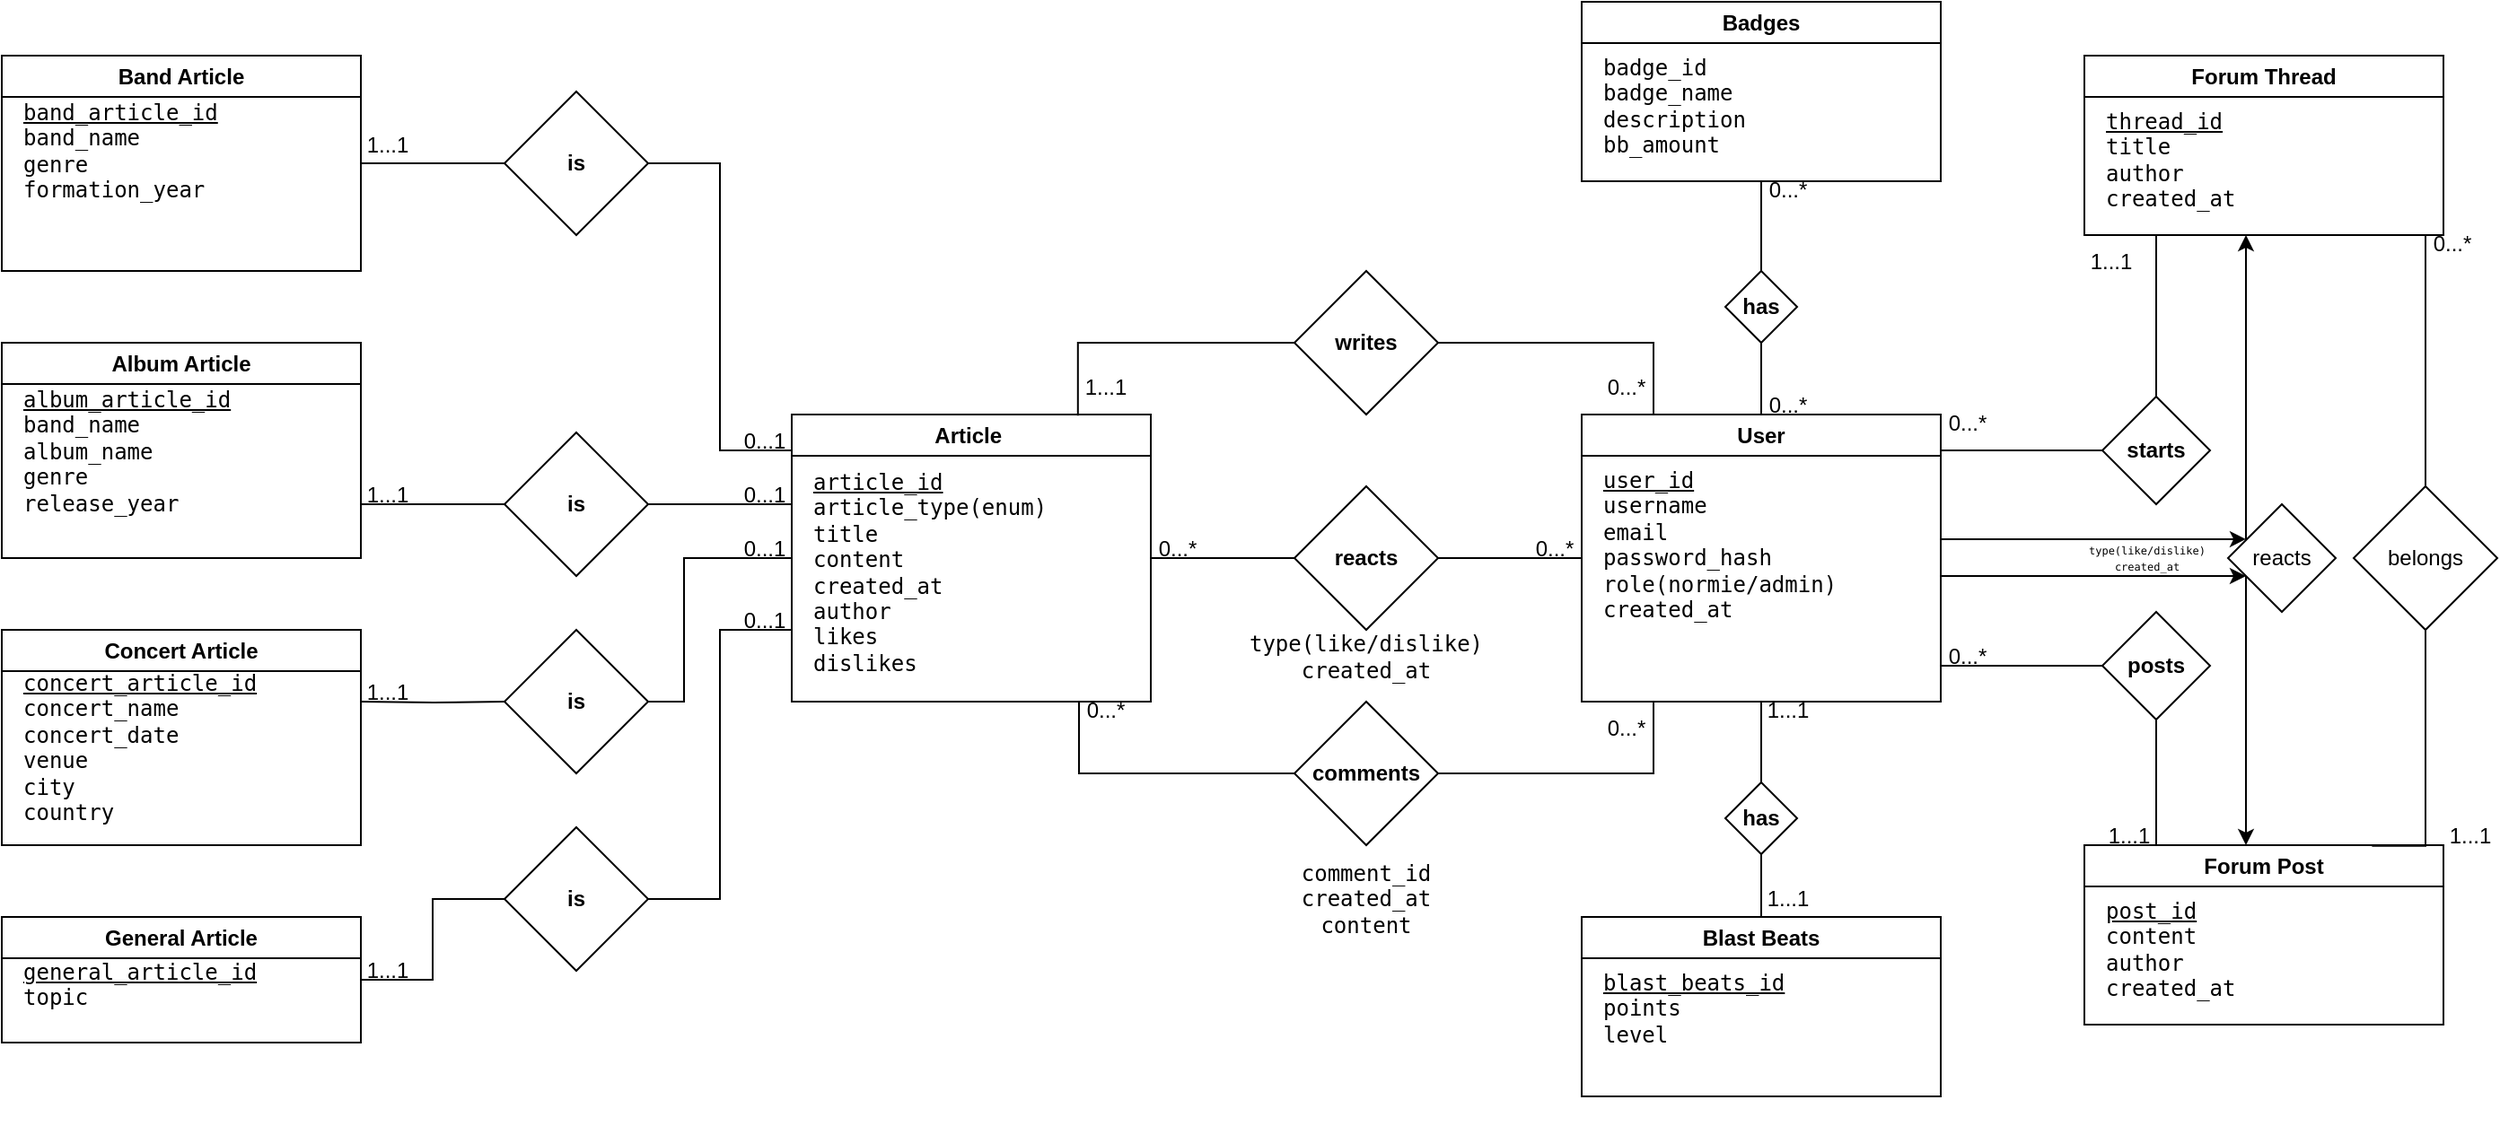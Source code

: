 <mxfile version="26.0.9">
  <diagram id="R2lEEEUBdFMjLlhIrx00" name="Page-1">
    <mxGraphModel dx="799" dy="484" grid="1" gridSize="10" guides="1" tooltips="1" connect="1" arrows="1" fold="1" page="1" pageScale="1" pageWidth="850" pageHeight="1100" math="0" shadow="0" extFonts="Permanent Marker^https://fonts.googleapis.com/css?family=Permanent+Marker">
      <root>
        <mxCell id="0" />
        <mxCell id="1" parent="0" />
        <mxCell id="lV51pXXIaA325RROSEWD-4" value="" style="group" parent="1" vertex="1" connectable="0">
          <mxGeometry x="480" y="240" width="200" height="160" as="geometry" />
        </mxCell>
        <mxCell id="lV51pXXIaA325RROSEWD-1" value="Article&amp;nbsp;" style="swimlane;whiteSpace=wrap;html=1;" parent="lV51pXXIaA325RROSEWD-4" vertex="1">
          <mxGeometry width="200" height="160" as="geometry" />
        </mxCell>
        <mxCell id="lV51pXXIaA325RROSEWD-3" value="&lt;u&gt;&lt;font face=&quot;monospace&quot;&gt;article_id&lt;br&gt;&lt;/font&gt;&lt;/u&gt;&lt;span style=&quot;font-family: monospace;&quot;&gt;article_type(enum)&lt;/span&gt;&lt;br style=&quot;font-family: monospace;&quot;&gt;&lt;div&gt;&lt;code data-end=&quot;458&quot; data-start=&quot;451&quot;&gt;&lt;font face=&quot;monospace&quot;&gt;title&lt;br&gt;&lt;/font&gt;&lt;/code&gt;&lt;code data-end=&quot;482&quot; data-start=&quot;473&quot;&gt;content&lt;br&gt;&lt;/code&gt;&lt;code data-end=&quot;506&quot; data-start=&quot;494&quot;&gt;created_at&lt;br&gt;&lt;/code&gt;&lt;font style=&quot;&quot; face=&quot;monospace&quot;&gt;author&lt;br&gt;likes&lt;br&gt;dislikes&lt;/font&gt;&lt;/div&gt;&lt;div&gt;&lt;font style=&quot;&quot; face=&quot;monospace&quot;&gt;&lt;br&gt;&lt;br&gt;&lt;/font&gt;&lt;/div&gt;" style="text;html=1;align=left;verticalAlign=top;whiteSpace=wrap;rounded=0;" parent="lV51pXXIaA325RROSEWD-1" vertex="1">
          <mxGeometry x="10" y="24" width="180" height="128" as="geometry" />
        </mxCell>
        <mxCell id="lV51pXXIaA325RROSEWD-8" value="" style="group" parent="1" vertex="1" connectable="0">
          <mxGeometry x="40" y="40" width="200" height="120" as="geometry" />
        </mxCell>
        <mxCell id="lV51pXXIaA325RROSEWD-9" value="Band Article" style="swimlane;whiteSpace=wrap;html=1;" parent="lV51pXXIaA325RROSEWD-8" vertex="1">
          <mxGeometry width="200" height="120.0" as="geometry" />
        </mxCell>
        <mxCell id="lV51pXXIaA325RROSEWD-10" value="&lt;u&gt;&lt;font face=&quot;monospace&quot;&gt;band_article_id&lt;br&gt;&lt;/font&gt;&lt;/u&gt;&lt;div&gt;&lt;code data-end=&quot;458&quot; data-start=&quot;451&quot;&gt;&lt;font face=&quot;monospace&quot;&gt;band_name&lt;br&gt;&lt;/font&gt;&lt;/code&gt;&lt;code data-end=&quot;482&quot; data-start=&quot;473&quot;&gt;genre&lt;br&gt;&lt;/code&gt;&lt;code data-end=&quot;506&quot; data-start=&quot;494&quot;&gt;formation_year&lt;br&gt;&lt;/code&gt;&lt;br&gt;&lt;/div&gt;&lt;div&gt;&lt;font style=&quot;&quot; face=&quot;monospace&quot;&gt;&lt;br&gt;&lt;br&gt;&lt;/font&gt;&lt;/div&gt;" style="text;html=1;align=left;verticalAlign=top;whiteSpace=wrap;rounded=0;" parent="lV51pXXIaA325RROSEWD-9" vertex="1">
          <mxGeometry x="10" y="18" width="180" height="91.091" as="geometry" />
        </mxCell>
        <mxCell id="lV51pXXIaA325RROSEWD-14" value="" style="group" parent="1" vertex="1" connectable="0">
          <mxGeometry x="40" y="200" width="200" height="120" as="geometry" />
        </mxCell>
        <mxCell id="lV51pXXIaA325RROSEWD-15" value="Album Article" style="swimlane;whiteSpace=wrap;html=1;" parent="lV51pXXIaA325RROSEWD-14" vertex="1">
          <mxGeometry width="200" height="120" as="geometry" />
        </mxCell>
        <mxCell id="lV51pXXIaA325RROSEWD-16" value="&lt;u&gt;&lt;font face=&quot;monospace&quot;&gt;album_article_id&lt;br&gt;&lt;/font&gt;&lt;/u&gt;&lt;div&gt;&lt;code data-end=&quot;458&quot; data-start=&quot;451&quot;&gt;&lt;font face=&quot;monospace&quot;&gt;band_name&lt;/font&gt;&lt;/code&gt;&lt;/div&gt;&lt;div&gt;&lt;code data-end=&quot;458&quot; data-start=&quot;451&quot;&gt;album_name&lt;font face=&quot;monospace&quot;&gt;&lt;br&gt;&lt;/font&gt;&lt;/code&gt;&lt;code data-end=&quot;482&quot; data-start=&quot;473&quot;&gt;genre&lt;br&gt;&lt;/code&gt;&lt;code data-end=&quot;506&quot; data-start=&quot;494&quot;&gt;release_year&lt;br&gt;&lt;/code&gt;&lt;br&gt;&lt;/div&gt;&lt;div&gt;&lt;font style=&quot;&quot; face=&quot;monospace&quot;&gt;&lt;br&gt;&lt;br&gt;&lt;/font&gt;&lt;/div&gt;" style="text;html=1;align=left;verticalAlign=top;whiteSpace=wrap;rounded=0;" parent="lV51pXXIaA325RROSEWD-15" vertex="1">
          <mxGeometry x="10" y="18" width="160" height="91.09" as="geometry" />
        </mxCell>
        <mxCell id="lV51pXXIaA325RROSEWD-17" value="" style="group" parent="1" vertex="1" connectable="0">
          <mxGeometry x="40" y="360" width="200" height="120" as="geometry" />
        </mxCell>
        <mxCell id="lV51pXXIaA325RROSEWD-18" value="Concert Article" style="swimlane;whiteSpace=wrap;html=1;" parent="lV51pXXIaA325RROSEWD-17" vertex="1">
          <mxGeometry width="200" height="120" as="geometry" />
        </mxCell>
        <mxCell id="lV51pXXIaA325RROSEWD-19" value="&lt;u&gt;&lt;font face=&quot;monospace&quot;&gt;concert_article_id&lt;br&gt;&lt;/font&gt;&lt;/u&gt;&lt;div&gt;&lt;code data-end=&quot;458&quot; data-start=&quot;451&quot;&gt;&lt;font face=&quot;monospace&quot;&gt;concert_name&lt;/font&gt;&lt;/code&gt;&lt;/div&gt;&lt;div&gt;&lt;code data-end=&quot;458&quot; data-start=&quot;451&quot;&gt;concert_date&lt;/code&gt;&lt;code data-end=&quot;482&quot; data-start=&quot;473&quot;&gt;&lt;br&gt;&lt;/code&gt;&lt;code data-end=&quot;506&quot; data-start=&quot;494&quot;&gt;venue&lt;br&gt;city&lt;br&gt;country&lt;br&gt;&lt;/code&gt;&lt;br&gt;&lt;/div&gt;&lt;div&gt;&lt;font style=&quot;&quot; face=&quot;monospace&quot;&gt;&lt;br&gt;&lt;br&gt;&lt;/font&gt;&lt;/div&gt;" style="text;html=1;align=left;verticalAlign=top;whiteSpace=wrap;rounded=0;" parent="lV51pXXIaA325RROSEWD-18" vertex="1">
          <mxGeometry x="10" y="16.2" width="180" height="81.982" as="geometry" />
        </mxCell>
        <mxCell id="lV51pXXIaA325RROSEWD-20" value="" style="group" parent="1" vertex="1" connectable="0">
          <mxGeometry x="40" y="520" width="200" height="110" as="geometry" />
        </mxCell>
        <mxCell id="lV51pXXIaA325RROSEWD-21" value="General Article" style="swimlane;whiteSpace=wrap;html=1;" parent="lV51pXXIaA325RROSEWD-20" vertex="1">
          <mxGeometry width="200" height="70" as="geometry" />
        </mxCell>
        <mxCell id="lV51pXXIaA325RROSEWD-22" value="&lt;u&gt;&lt;font face=&quot;monospace&quot;&gt;general_article_id&lt;br&gt;&lt;/font&gt;&lt;/u&gt;&lt;div&gt;&lt;code data-end=&quot;482&quot; data-start=&quot;473&quot;&gt;topic&lt;br&gt;&lt;/code&gt;&lt;br&gt;&lt;/div&gt;&lt;div&gt;&lt;font style=&quot;&quot; face=&quot;monospace&quot;&gt;&lt;br&gt;&lt;br&gt;&lt;/font&gt;&lt;/div&gt;" style="text;html=1;align=left;verticalAlign=top;whiteSpace=wrap;rounded=0;" parent="lV51pXXIaA325RROSEWD-21" vertex="1">
          <mxGeometry x="10" y="16.5" width="180" height="43.5" as="geometry" />
        </mxCell>
        <mxCell id="lV51pXXIaA325RROSEWD-80" value="" style="edgeStyle=orthogonalEdgeStyle;rounded=0;orthogonalLoop=1;jettySize=auto;html=1;endArrow=none;startFill=0;" parent="1" source="lV51pXXIaA325RROSEWD-6" target="lV51pXXIaA325RROSEWD-79" edge="1">
          <mxGeometry relative="1" as="geometry">
            <Array as="points">
              <mxPoint x="960" y="200" />
            </Array>
          </mxGeometry>
        </mxCell>
        <mxCell id="lV51pXXIaA325RROSEWD-90" value="" style="edgeStyle=orthogonalEdgeStyle;rounded=0;orthogonalLoop=1;jettySize=auto;html=1;endArrow=none;startFill=0;" parent="1" source="lV51pXXIaA325RROSEWD-6" target="lV51pXXIaA325RROSEWD-89" edge="1">
          <mxGeometry relative="1" as="geometry" />
        </mxCell>
        <mxCell id="lV51pXXIaA325RROSEWD-92" value="" style="edgeStyle=orthogonalEdgeStyle;rounded=0;orthogonalLoop=1;jettySize=auto;html=1;entryX=1;entryY=0.5;entryDx=0;entryDy=0;endArrow=none;startFill=0;" parent="1" target="lV51pXXIaA325RROSEWD-91" edge="1">
          <mxGeometry relative="1" as="geometry">
            <mxPoint x="960.003" y="400" as="sourcePoint" />
            <mxPoint x="880" y="440" as="targetPoint" />
            <Array as="points">
              <mxPoint x="960" y="440" />
            </Array>
          </mxGeometry>
        </mxCell>
        <mxCell id="lV51pXXIaA325RROSEWD-109" value="" style="edgeStyle=orthogonalEdgeStyle;rounded=0;orthogonalLoop=1;jettySize=auto;html=1;endArrow=none;startFill=0;" parent="1" edge="1">
          <mxGeometry relative="1" as="geometry">
            <Array as="points">
              <mxPoint x="1190" y="260" />
              <mxPoint x="1190" y="260" />
            </Array>
            <mxPoint x="1120.0" y="260" as="sourcePoint" />
            <mxPoint x="1230.0" y="260" as="targetPoint" />
          </mxGeometry>
        </mxCell>
        <mxCell id="lV51pXXIaA325RROSEWD-116" value="" style="rounded=0;orthogonalLoop=1;jettySize=auto;html=1;endArrow=none;startFill=0;entryX=0;entryY=0.5;entryDx=0;entryDy=0;elbow=vertical;" parent="1" target="lV51pXXIaA325RROSEWD-115" edge="1">
          <mxGeometry relative="1" as="geometry">
            <mxPoint x="1120" y="380" as="sourcePoint" />
            <mxPoint x="1240" y="360" as="targetPoint" />
          </mxGeometry>
        </mxCell>
        <mxCell id="lV51pXXIaA325RROSEWD-124" value="" style="edgeStyle=orthogonalEdgeStyle;rounded=0;orthogonalLoop=1;jettySize=auto;html=1;endArrow=none;startFill=0;" parent="1" source="lV51pXXIaA325RROSEWD-6" target="lV51pXXIaA325RROSEWD-122" edge="1">
          <mxGeometry relative="1" as="geometry" />
        </mxCell>
        <mxCell id="0lP7v1rf-pBTkPIiqdlV-2" value="" style="edgeStyle=orthogonalEdgeStyle;rounded=0;orthogonalLoop=1;jettySize=auto;html=1;endArrow=none;startFill=0;" parent="1" source="lV51pXXIaA325RROSEWD-6" target="0lP7v1rf-pBTkPIiqdlV-1" edge="1">
          <mxGeometry relative="1" as="geometry" />
        </mxCell>
        <mxCell id="0wOWhR5Ou2g0yv7n-YdC-17" style="edgeStyle=orthogonalEdgeStyle;rounded=0;orthogonalLoop=1;jettySize=auto;html=1;" edge="1" parent="1">
          <mxGeometry relative="1" as="geometry">
            <mxPoint x="1290" y="330" as="targetPoint" />
            <mxPoint x="1120" y="330" as="sourcePoint" />
          </mxGeometry>
        </mxCell>
        <mxCell id="lV51pXXIaA325RROSEWD-6" value="User" style="swimlane;whiteSpace=wrap;html=1;" parent="1" vertex="1">
          <mxGeometry x="920" y="240" width="200" height="160" as="geometry" />
        </mxCell>
        <mxCell id="lV51pXXIaA325RROSEWD-7" value="&lt;u&gt;&lt;font face=&quot;monospace&quot;&gt;user_id&lt;br&gt;&lt;/font&gt;&lt;/u&gt;&lt;div&gt;&lt;code data-end=&quot;458&quot; data-start=&quot;451&quot;&gt;username&lt;br&gt;email&lt;font face=&quot;monospace&quot;&gt;&lt;br&gt;&lt;/font&gt;&lt;/code&gt;&lt;code data-end=&quot;482&quot; data-start=&quot;473&quot;&gt;password_hash&lt;br&gt;&lt;/code&gt;&lt;code data-end=&quot;506&quot; data-start=&quot;494&quot;&gt;role(normie/admin)&lt;br&gt;&lt;/code&gt;&lt;font style=&quot;&quot; face=&quot;monospace&quot;&gt;created_at&lt;/font&gt;&lt;/div&gt;&lt;div&gt;&lt;br&gt;&lt;/div&gt;&lt;div&gt;&lt;font style=&quot;&quot; face=&quot;monospace&quot;&gt;&lt;br&gt;&lt;/font&gt;&lt;/div&gt;" style="text;html=1;align=left;verticalAlign=top;whiteSpace=wrap;rounded=0;" parent="lV51pXXIaA325RROSEWD-6" vertex="1">
          <mxGeometry x="10" y="22.5" width="180" height="120" as="geometry" />
        </mxCell>
        <mxCell id="lV51pXXIaA325RROSEWD-25" value="Forum Thread" style="swimlane;whiteSpace=wrap;html=1;" parent="1" vertex="1">
          <mxGeometry x="1200" y="40" width="200" height="100" as="geometry" />
        </mxCell>
        <mxCell id="lV51pXXIaA325RROSEWD-26" value="&lt;u&gt;&lt;font face=&quot;monospace&quot;&gt;thread_id&lt;br&gt;&lt;/font&gt;&lt;/u&gt;&lt;div&gt;&lt;code data-end=&quot;458&quot; data-start=&quot;451&quot;&gt;title&lt;br&gt;author&lt;br&gt;created_at&lt;/code&gt;&lt;code data-end=&quot;482&quot; data-start=&quot;473&quot;&gt;&lt;br&gt;&lt;/code&gt;&lt;br&gt;&lt;/div&gt;&lt;div&gt;&lt;font style=&quot;&quot; face=&quot;monospace&quot;&gt;&lt;br&gt;&lt;br&gt;&lt;/font&gt;&lt;/div&gt;" style="text;html=1;align=left;verticalAlign=top;whiteSpace=wrap;rounded=0;" parent="lV51pXXIaA325RROSEWD-25" vertex="1">
          <mxGeometry x="10" y="22.5" width="180" height="67.5" as="geometry" />
        </mxCell>
        <mxCell id="0wOWhR5Ou2g0yv7n-YdC-19" style="edgeStyle=orthogonalEdgeStyle;rounded=0;orthogonalLoop=1;jettySize=auto;html=1;" edge="1" parent="1">
          <mxGeometry relative="1" as="geometry">
            <mxPoint x="1290" y="480" as="targetPoint" />
            <mxPoint x="1290" y="330" as="sourcePoint" />
            <Array as="points">
              <mxPoint x="1290" y="435" />
            </Array>
          </mxGeometry>
        </mxCell>
        <mxCell id="lV51pXXIaA325RROSEWD-27" value="Forum Post" style="swimlane;whiteSpace=wrap;html=1;" parent="1" vertex="1">
          <mxGeometry x="1200" y="480" width="200" height="100" as="geometry" />
        </mxCell>
        <mxCell id="lV51pXXIaA325RROSEWD-28" value="&lt;u&gt;&lt;font face=&quot;monospace&quot;&gt;post_id&lt;br&gt;&lt;/font&gt;&lt;/u&gt;&lt;div&gt;&lt;code data-end=&quot;458&quot; data-start=&quot;451&quot;&gt;content&lt;br&gt;author&lt;br&gt;created_at&lt;/code&gt;&lt;code data-end=&quot;482&quot; data-start=&quot;473&quot;&gt;&lt;br&gt;&lt;/code&gt;&lt;br&gt;&lt;/div&gt;&lt;div&gt;&lt;font style=&quot;&quot; face=&quot;monospace&quot;&gt;&lt;br&gt;&lt;br&gt;&lt;/font&gt;&lt;/div&gt;" style="text;html=1;align=left;verticalAlign=top;whiteSpace=wrap;rounded=0;" parent="lV51pXXIaA325RROSEWD-27" vertex="1">
          <mxGeometry x="10" y="22.5" width="180" height="67.5" as="geometry" />
        </mxCell>
        <mxCell id="lV51pXXIaA325RROSEWD-29" value="is" style="rhombus;whiteSpace=wrap;html=1;fontStyle=1;startSize=23;" parent="1" vertex="1">
          <mxGeometry x="320" y="60" width="80" height="80" as="geometry" />
        </mxCell>
        <mxCell id="lV51pXXIaA325RROSEWD-30" value="" style="edgeStyle=orthogonalEdgeStyle;rounded=0;orthogonalLoop=1;jettySize=auto;html=1;endArrow=none;startFill=0;" parent="1" source="lV51pXXIaA325RROSEWD-1" target="lV51pXXIaA325RROSEWD-29" edge="1">
          <mxGeometry relative="1" as="geometry">
            <Array as="points">
              <mxPoint x="440" y="260" />
              <mxPoint x="440" y="100" />
            </Array>
          </mxGeometry>
        </mxCell>
        <mxCell id="lV51pXXIaA325RROSEWD-31" style="edgeStyle=orthogonalEdgeStyle;rounded=0;orthogonalLoop=1;jettySize=auto;html=1;strokeColor=default;endArrow=none;startFill=0;" parent="1" source="lV51pXXIaA325RROSEWD-9" target="lV51pXXIaA325RROSEWD-29" edge="1">
          <mxGeometry relative="1" as="geometry" />
        </mxCell>
        <mxCell id="lV51pXXIaA325RROSEWD-34" value="is" style="rhombus;whiteSpace=wrap;html=1;fontStyle=1;startSize=23;" parent="1" vertex="1">
          <mxGeometry x="320" y="250" width="80" height="80" as="geometry" />
        </mxCell>
        <mxCell id="lV51pXXIaA325RROSEWD-39" style="edgeStyle=orthogonalEdgeStyle;rounded=0;orthogonalLoop=1;jettySize=auto;html=1;entryX=0;entryY=0.5;entryDx=0;entryDy=0;endArrow=none;startFill=0;" parent="1" source="lV51pXXIaA325RROSEWD-15" target="lV51pXXIaA325RROSEWD-34" edge="1">
          <mxGeometry relative="1" as="geometry">
            <Array as="points">
              <mxPoint x="260" y="290" />
              <mxPoint x="260" y="290" />
            </Array>
          </mxGeometry>
        </mxCell>
        <mxCell id="lV51pXXIaA325RROSEWD-42" value="" style="edgeStyle=orthogonalEdgeStyle;rounded=0;orthogonalLoop=1;jettySize=auto;html=1;endArrow=none;startFill=0;" parent="1" source="lV51pXXIaA325RROSEWD-1" target="lV51pXXIaA325RROSEWD-34" edge="1">
          <mxGeometry relative="1" as="geometry">
            <Array as="points">
              <mxPoint x="460" y="290" />
              <mxPoint x="460" y="290" />
            </Array>
          </mxGeometry>
        </mxCell>
        <mxCell id="lV51pXXIaA325RROSEWD-45" style="edgeStyle=orthogonalEdgeStyle;rounded=0;orthogonalLoop=1;jettySize=auto;html=1;endArrow=none;startFill=0;" parent="1" source="lV51pXXIaA325RROSEWD-43" edge="1">
          <mxGeometry relative="1" as="geometry">
            <mxPoint x="480" y="320" as="targetPoint" />
            <Array as="points">
              <mxPoint x="420" y="400" />
              <mxPoint x="420" y="320" />
            </Array>
          </mxGeometry>
        </mxCell>
        <mxCell id="lV51pXXIaA325RROSEWD-43" value="is" style="rhombus;whiteSpace=wrap;html=1;fontStyle=1;startSize=23;" parent="1" vertex="1">
          <mxGeometry x="320" y="360" width="80" height="80" as="geometry" />
        </mxCell>
        <mxCell id="lV51pXXIaA325RROSEWD-44" value="" style="edgeStyle=orthogonalEdgeStyle;rounded=0;orthogonalLoop=1;jettySize=auto;html=1;endArrow=none;startFill=0;" parent="1" target="lV51pXXIaA325RROSEWD-43" edge="1">
          <mxGeometry relative="1" as="geometry">
            <mxPoint x="240" y="400" as="sourcePoint" />
          </mxGeometry>
        </mxCell>
        <mxCell id="lV51pXXIaA325RROSEWD-51" style="edgeStyle=orthogonalEdgeStyle;rounded=0;orthogonalLoop=1;jettySize=auto;html=1;entryX=0;entryY=0.75;entryDx=0;entryDy=0;endArrow=none;startFill=0;" parent="1" source="lV51pXXIaA325RROSEWD-49" target="lV51pXXIaA325RROSEWD-1" edge="1">
          <mxGeometry relative="1" as="geometry" />
        </mxCell>
        <mxCell id="lV51pXXIaA325RROSEWD-49" value="is" style="rhombus;whiteSpace=wrap;html=1;fontStyle=1;startSize=23;" parent="1" vertex="1">
          <mxGeometry x="320" y="470" width="80" height="80" as="geometry" />
        </mxCell>
        <mxCell id="lV51pXXIaA325RROSEWD-50" value="" style="edgeStyle=orthogonalEdgeStyle;rounded=0;orthogonalLoop=1;jettySize=auto;html=1;endArrow=none;startFill=0;" parent="1" source="lV51pXXIaA325RROSEWD-21" target="lV51pXXIaA325RROSEWD-49" edge="1">
          <mxGeometry relative="1" as="geometry" />
        </mxCell>
        <mxCell id="lV51pXXIaA325RROSEWD-53" value="0...1" style="text;html=1;align=center;verticalAlign=middle;whiteSpace=wrap;rounded=0;" parent="1" vertex="1">
          <mxGeometry x="450" y="250" width="30" height="10" as="geometry" />
        </mxCell>
        <mxCell id="lV51pXXIaA325RROSEWD-55" value="0...1" style="text;html=1;align=center;verticalAlign=middle;whiteSpace=wrap;rounded=0;" parent="1" vertex="1">
          <mxGeometry x="450" y="280" width="30" height="10" as="geometry" />
        </mxCell>
        <mxCell id="lV51pXXIaA325RROSEWD-61" value="0...1" style="text;html=1;align=center;verticalAlign=middle;whiteSpace=wrap;rounded=0;" parent="1" vertex="1">
          <mxGeometry x="450" y="310" width="30" height="10" as="geometry" />
        </mxCell>
        <mxCell id="lV51pXXIaA325RROSEWD-62" value="0...1" style="text;html=1;align=center;verticalAlign=middle;whiteSpace=wrap;rounded=0;" parent="1" vertex="1">
          <mxGeometry x="450" y="350" width="30" height="10" as="geometry" />
        </mxCell>
        <mxCell id="lV51pXXIaA325RROSEWD-66" value="1...1" style="text;html=1;align=center;verticalAlign=middle;whiteSpace=wrap;rounded=0;" parent="1" vertex="1">
          <mxGeometry x="240" y="85" width="30" height="10" as="geometry" />
        </mxCell>
        <mxCell id="lV51pXXIaA325RROSEWD-72" value="1...1" style="text;html=1;align=center;verticalAlign=middle;whiteSpace=wrap;rounded=0;" parent="1" vertex="1">
          <mxGeometry x="240" y="280" width="30" height="10" as="geometry" />
        </mxCell>
        <mxCell id="lV51pXXIaA325RROSEWD-73" value="1...1" style="text;html=1;align=center;verticalAlign=middle;whiteSpace=wrap;rounded=0;" parent="1" vertex="1">
          <mxGeometry x="240" y="390" width="30" height="10" as="geometry" />
        </mxCell>
        <mxCell id="lV51pXXIaA325RROSEWD-74" value="1...1" style="text;html=1;align=center;verticalAlign=middle;whiteSpace=wrap;rounded=0;" parent="1" vertex="1">
          <mxGeometry x="240" y="545" width="30" height="10" as="geometry" />
        </mxCell>
        <mxCell id="lV51pXXIaA325RROSEWD-79" value="writes" style="rhombus;whiteSpace=wrap;html=1;fontStyle=1;startSize=23;" parent="1" vertex="1">
          <mxGeometry x="760" y="160" width="80" height="80" as="geometry" />
        </mxCell>
        <mxCell id="lV51pXXIaA325RROSEWD-99" style="edgeStyle=orthogonalEdgeStyle;rounded=0;orthogonalLoop=1;jettySize=auto;html=1;entryX=1;entryY=0.5;entryDx=0;entryDy=0;endArrow=none;startFill=0;" parent="1" source="lV51pXXIaA325RROSEWD-89" target="lV51pXXIaA325RROSEWD-1" edge="1">
          <mxGeometry relative="1" as="geometry" />
        </mxCell>
        <mxCell id="lV51pXXIaA325RROSEWD-89" value="reacts" style="rhombus;whiteSpace=wrap;html=1;fontStyle=1;startSize=23;" parent="1" vertex="1">
          <mxGeometry x="760" y="280" width="80" height="80" as="geometry" />
        </mxCell>
        <mxCell id="lV51pXXIaA325RROSEWD-103" style="edgeStyle=orthogonalEdgeStyle;rounded=0;orthogonalLoop=1;jettySize=auto;html=1;endArrow=none;startFill=0;" parent="1" source="lV51pXXIaA325RROSEWD-91" edge="1">
          <mxGeometry relative="1" as="geometry">
            <mxPoint x="640" y="400" as="targetPoint" />
            <Array as="points">
              <mxPoint x="640" y="440" />
            </Array>
          </mxGeometry>
        </mxCell>
        <mxCell id="lV51pXXIaA325RROSEWD-91" value="comments" style="rhombus;whiteSpace=wrap;html=1;fontStyle=1;startSize=23;" parent="1" vertex="1">
          <mxGeometry x="760" y="400" width="80" height="80" as="geometry" />
        </mxCell>
        <mxCell id="lV51pXXIaA325RROSEWD-93" value="0...*" style="text;html=1;align=center;verticalAlign=middle;whiteSpace=wrap;rounded=0;" parent="1" vertex="1">
          <mxGeometry x="930" y="220" width="30" height="10" as="geometry" />
        </mxCell>
        <mxCell id="lV51pXXIaA325RROSEWD-94" value="0...*" style="text;html=1;align=center;verticalAlign=middle;whiteSpace=wrap;rounded=0;" parent="1" vertex="1">
          <mxGeometry x="890" y="310" width="30" height="10" as="geometry" />
        </mxCell>
        <mxCell id="lV51pXXIaA325RROSEWD-95" value="0...*" style="text;html=1;align=center;verticalAlign=middle;whiteSpace=wrap;rounded=0;" parent="1" vertex="1">
          <mxGeometry x="930" y="410" width="30" height="10" as="geometry" />
        </mxCell>
        <mxCell id="lV51pXXIaA325RROSEWD-96" style="edgeStyle=orthogonalEdgeStyle;rounded=0;orthogonalLoop=1;jettySize=auto;html=1;entryX=0.797;entryY=0.004;entryDx=0;entryDy=0;entryPerimeter=0;endArrow=none;startFill=0;" parent="1" source="lV51pXXIaA325RROSEWD-79" target="lV51pXXIaA325RROSEWD-1" edge="1">
          <mxGeometry relative="1" as="geometry" />
        </mxCell>
        <mxCell id="lV51pXXIaA325RROSEWD-97" value="1...1" style="text;html=1;align=center;verticalAlign=middle;whiteSpace=wrap;rounded=0;" parent="1" vertex="1">
          <mxGeometry x="640" y="220" width="30" height="10" as="geometry" />
        </mxCell>
        <mxCell id="lV51pXXIaA325RROSEWD-100" value="0...*" style="text;html=1;align=center;verticalAlign=middle;whiteSpace=wrap;rounded=0;" parent="1" vertex="1">
          <mxGeometry x="680" y="310" width="30" height="10" as="geometry" />
        </mxCell>
        <mxCell id="lV51pXXIaA325RROSEWD-104" value="0...*" style="text;html=1;align=center;verticalAlign=middle;whiteSpace=wrap;rounded=0;" parent="1" vertex="1">
          <mxGeometry x="640" y="400" width="30" height="10" as="geometry" />
        </mxCell>
        <mxCell id="lV51pXXIaA325RROSEWD-106" value="&lt;span style=&quot;font-family: monospace; text-align: left;&quot;&gt;type(like/dislike)&lt;br&gt;created_at&lt;/span&gt;" style="text;html=1;align=center;verticalAlign=middle;whiteSpace=wrap;rounded=0;" parent="1" vertex="1">
          <mxGeometry x="735" y="360" width="130" height="30" as="geometry" />
        </mxCell>
        <mxCell id="lV51pXXIaA325RROSEWD-107" value="&lt;span style=&quot;font-family: monospace; text-align: left;&quot;&gt;comment_id&lt;br&gt;created_at&lt;br&gt;content&lt;/span&gt;" style="text;html=1;align=center;verticalAlign=middle;whiteSpace=wrap;rounded=0;" parent="1" vertex="1">
          <mxGeometry x="735" y="485" width="130" height="50" as="geometry" />
        </mxCell>
        <mxCell id="lV51pXXIaA325RROSEWD-110" style="edgeStyle=orthogonalEdgeStyle;rounded=0;orthogonalLoop=1;jettySize=auto;html=1;endArrow=none;startFill=0;" parent="1" source="lV51pXXIaA325RROSEWD-108" edge="1">
          <mxGeometry relative="1" as="geometry">
            <mxPoint x="1240" y="140" as="targetPoint" />
            <Array as="points">
              <mxPoint x="1240" y="140" />
            </Array>
          </mxGeometry>
        </mxCell>
        <mxCell id="lV51pXXIaA325RROSEWD-108" value="starts" style="rhombus;whiteSpace=wrap;html=1;fontStyle=1;startSize=23;" parent="1" vertex="1">
          <mxGeometry x="1210" y="230" width="60" height="60" as="geometry" />
        </mxCell>
        <mxCell id="lV51pXXIaA325RROSEWD-111" value="0...*" style="text;html=1;align=center;verticalAlign=middle;whiteSpace=wrap;rounded=0;" parent="1" vertex="1">
          <mxGeometry x="1120" y="240" width="30" height="10" as="geometry" />
        </mxCell>
        <mxCell id="lV51pXXIaA325RROSEWD-112" value="1...1" style="text;html=1;align=center;verticalAlign=middle;whiteSpace=wrap;rounded=0;" parent="1" vertex="1">
          <mxGeometry x="1200" y="150" width="30" height="10" as="geometry" />
        </mxCell>
        <mxCell id="lV51pXXIaA325RROSEWD-117" style="edgeStyle=orthogonalEdgeStyle;rounded=0;orthogonalLoop=1;jettySize=auto;html=1;entryX=0.5;entryY=0;entryDx=0;entryDy=0;endArrow=none;startFill=0;" parent="1" source="lV51pXXIaA325RROSEWD-115" target="lV51pXXIaA325RROSEWD-27" edge="1">
          <mxGeometry relative="1" as="geometry">
            <Array as="points">
              <mxPoint x="1240" y="480" />
            </Array>
          </mxGeometry>
        </mxCell>
        <mxCell id="lV51pXXIaA325RROSEWD-115" value="posts" style="rhombus;whiteSpace=wrap;html=1;fontStyle=1;startSize=23;" parent="1" vertex="1">
          <mxGeometry x="1210" y="350" width="60" height="60" as="geometry" />
        </mxCell>
        <mxCell id="lV51pXXIaA325RROSEWD-118" value="0...*" style="text;html=1;align=center;verticalAlign=middle;whiteSpace=wrap;rounded=0;" parent="1" vertex="1">
          <mxGeometry x="1120" y="370" width="30" height="10" as="geometry" />
        </mxCell>
        <mxCell id="lV51pXXIaA325RROSEWD-119" value="1...1" style="text;html=1;align=center;verticalAlign=middle;whiteSpace=wrap;rounded=0;" parent="1" vertex="1">
          <mxGeometry x="1210" y="470" width="30" height="10" as="geometry" />
        </mxCell>
        <mxCell id="lV51pXXIaA325RROSEWD-123" value="" style="edgeStyle=orthogonalEdgeStyle;rounded=0;orthogonalLoop=1;jettySize=auto;html=1;endArrow=none;startFill=0;" parent="1" source="lV51pXXIaA325RROSEWD-120" target="lV51pXXIaA325RROSEWD-122" edge="1">
          <mxGeometry relative="1" as="geometry" />
        </mxCell>
        <mxCell id="lV51pXXIaA325RROSEWD-120" value="Blast Beats" style="swimlane;whiteSpace=wrap;html=1;" parent="1" vertex="1">
          <mxGeometry x="920" y="520" width="200" height="100" as="geometry" />
        </mxCell>
        <mxCell id="lV51pXXIaA325RROSEWD-121" value="&lt;u&gt;&lt;font face=&quot;monospace&quot;&gt;blast_beats_id&lt;br&gt;&lt;/font&gt;&lt;/u&gt;&lt;div&gt;&lt;code data-end=&quot;458&quot; data-start=&quot;451&quot;&gt;points&lt;/code&gt;&lt;/div&gt;&lt;div&gt;&lt;code data-end=&quot;458&quot; data-start=&quot;451&quot;&gt;level&lt;br&gt;&lt;/code&gt;&lt;br&gt;&lt;/div&gt;&lt;div&gt;&lt;font style=&quot;&quot; face=&quot;monospace&quot;&gt;&lt;br&gt;&lt;br&gt;&lt;/font&gt;&lt;/div&gt;" style="text;html=1;align=left;verticalAlign=top;whiteSpace=wrap;rounded=0;" parent="lV51pXXIaA325RROSEWD-120" vertex="1">
          <mxGeometry x="10" y="22.5" width="180" height="67.5" as="geometry" />
        </mxCell>
        <mxCell id="lV51pXXIaA325RROSEWD-122" value="has" style="rhombus;whiteSpace=wrap;html=1;fontStyle=1;startSize=23;" parent="1" vertex="1">
          <mxGeometry x="1000" y="445" width="40" height="40" as="geometry" />
        </mxCell>
        <mxCell id="lV51pXXIaA325RROSEWD-125" value="1...1" style="text;html=1;align=center;verticalAlign=middle;whiteSpace=wrap;rounded=0;" parent="1" vertex="1">
          <mxGeometry x="1020" y="400" width="30" height="10" as="geometry" />
        </mxCell>
        <mxCell id="lV51pXXIaA325RROSEWD-126" value="1...1" style="text;html=1;align=center;verticalAlign=middle;whiteSpace=wrap;rounded=0;" parent="1" vertex="1">
          <mxGeometry x="1020" y="505" width="30" height="10" as="geometry" />
        </mxCell>
        <mxCell id="lV51pXXIaA325RROSEWD-131" style="edgeStyle=orthogonalEdgeStyle;rounded=0;orthogonalLoop=1;jettySize=auto;html=1;endArrow=none;startFill=0;" parent="1" source="lV51pXXIaA325RROSEWD-129" edge="1">
          <mxGeometry relative="1" as="geometry">
            <mxPoint x="1360" y="140" as="targetPoint" />
            <Array as="points">
              <mxPoint x="1390" y="140" />
            </Array>
          </mxGeometry>
        </mxCell>
        <mxCell id="lV51pXXIaA325RROSEWD-129" value="belongs" style="rhombus;whiteSpace=wrap;html=1;" parent="1" vertex="1">
          <mxGeometry x="1350" y="280" width="80" height="80" as="geometry" />
        </mxCell>
        <mxCell id="lV51pXXIaA325RROSEWD-130" style="edgeStyle=orthogonalEdgeStyle;rounded=0;orthogonalLoop=1;jettySize=auto;html=1;entryX=0.801;entryY=0.004;entryDx=0;entryDy=0;entryPerimeter=0;endArrow=none;startFill=0;" parent="1" source="lV51pXXIaA325RROSEWD-129" target="lV51pXXIaA325RROSEWD-27" edge="1">
          <mxGeometry relative="1" as="geometry">
            <Array as="points">
              <mxPoint x="1390" y="480" />
            </Array>
          </mxGeometry>
        </mxCell>
        <mxCell id="lV51pXXIaA325RROSEWD-132" value="1...1" style="text;html=1;align=center;verticalAlign=middle;whiteSpace=wrap;rounded=0;" parent="1" vertex="1">
          <mxGeometry x="1400" y="470" width="30" height="10" as="geometry" />
        </mxCell>
        <mxCell id="lV51pXXIaA325RROSEWD-133" value="0...*" style="text;html=1;align=center;verticalAlign=middle;whiteSpace=wrap;rounded=0;" parent="1" vertex="1">
          <mxGeometry x="1390" y="140" width="30" height="10" as="geometry" />
        </mxCell>
        <mxCell id="0lP7v1rf-pBTkPIiqdlV-1" value="has" style="rhombus;whiteSpace=wrap;html=1;fontStyle=1;startSize=23;" parent="1" vertex="1">
          <mxGeometry x="1000" y="160" width="40" height="40" as="geometry" />
        </mxCell>
        <mxCell id="0lP7v1rf-pBTkPIiqdlV-6" value="" style="edgeStyle=orthogonalEdgeStyle;rounded=0;orthogonalLoop=1;jettySize=auto;html=1;endArrow=none;startFill=0;" parent="1" source="0lP7v1rf-pBTkPIiqdlV-3" target="0lP7v1rf-pBTkPIiqdlV-1" edge="1">
          <mxGeometry relative="1" as="geometry" />
        </mxCell>
        <mxCell id="0lP7v1rf-pBTkPIiqdlV-3" value="Badges" style="swimlane;whiteSpace=wrap;html=1;" parent="1" vertex="1">
          <mxGeometry x="920" y="10" width="200" height="100" as="geometry" />
        </mxCell>
        <mxCell id="0lP7v1rf-pBTkPIiqdlV-4" value="&lt;div&gt;&lt;font face=&quot;monospace&quot;&gt;badge_id&lt;/font&gt;&lt;/div&gt;&lt;div&gt;&lt;code data-end=&quot;458&quot; data-start=&quot;451&quot;&gt;badge_name&lt;br&gt;description&lt;br&gt;bb_amount&lt;br&gt;&lt;/code&gt;&lt;br&gt;&lt;/div&gt;&lt;div&gt;&lt;font style=&quot;&quot; face=&quot;monospace&quot;&gt;&lt;br&gt;&lt;br&gt;&lt;/font&gt;&lt;/div&gt;" style="text;html=1;align=left;verticalAlign=top;whiteSpace=wrap;rounded=0;" parent="0lP7v1rf-pBTkPIiqdlV-3" vertex="1">
          <mxGeometry x="10" y="22.5" width="180" height="67.5" as="geometry" />
        </mxCell>
        <mxCell id="0lP7v1rf-pBTkPIiqdlV-7" value="0...*" style="text;html=1;align=center;verticalAlign=middle;whiteSpace=wrap;rounded=0;" parent="1" vertex="1">
          <mxGeometry x="1020" y="230" width="30" height="10" as="geometry" />
        </mxCell>
        <mxCell id="0lP7v1rf-pBTkPIiqdlV-8" value="0...*" style="text;html=1;align=center;verticalAlign=middle;whiteSpace=wrap;rounded=0;" parent="1" vertex="1">
          <mxGeometry x="1020" y="110" width="30" height="10" as="geometry" />
        </mxCell>
        <mxCell id="0wOWhR5Ou2g0yv7n-YdC-6" value="reacts" style="rhombus;whiteSpace=wrap;html=1;" vertex="1" parent="1">
          <mxGeometry x="1280" y="290" width="60" height="60" as="geometry" />
        </mxCell>
        <mxCell id="0wOWhR5Ou2g0yv7n-YdC-18" style="edgeStyle=orthogonalEdgeStyle;rounded=0;orthogonalLoop=1;jettySize=auto;html=1;" edge="1" parent="1">
          <mxGeometry relative="1" as="geometry">
            <mxPoint x="1290" y="309.46" as="targetPoint" />
            <mxPoint x="1120" y="309.46" as="sourcePoint" />
          </mxGeometry>
        </mxCell>
        <mxCell id="0wOWhR5Ou2g0yv7n-YdC-20" style="edgeStyle=orthogonalEdgeStyle;rounded=0;orthogonalLoop=1;jettySize=auto;html=1;" edge="1" parent="1">
          <mxGeometry relative="1" as="geometry">
            <mxPoint x="1290" y="140" as="targetPoint" />
            <mxPoint x="1290" y="310" as="sourcePoint" />
            <Array as="points">
              <mxPoint x="1290.05" y="240" />
            </Array>
          </mxGeometry>
        </mxCell>
        <mxCell id="0wOWhR5Ou2g0yv7n-YdC-21" value="&lt;span style=&quot;font-family: monospace; text-align: left;&quot;&gt;type(like/dislike)&lt;br&gt;created_at&lt;/span&gt;" style="text;html=1;align=center;verticalAlign=middle;whiteSpace=wrap;rounded=0;fontSize=6;" vertex="1" parent="1">
          <mxGeometry x="1195" y="310" width="80" height="20" as="geometry" />
        </mxCell>
      </root>
    </mxGraphModel>
  </diagram>
</mxfile>
